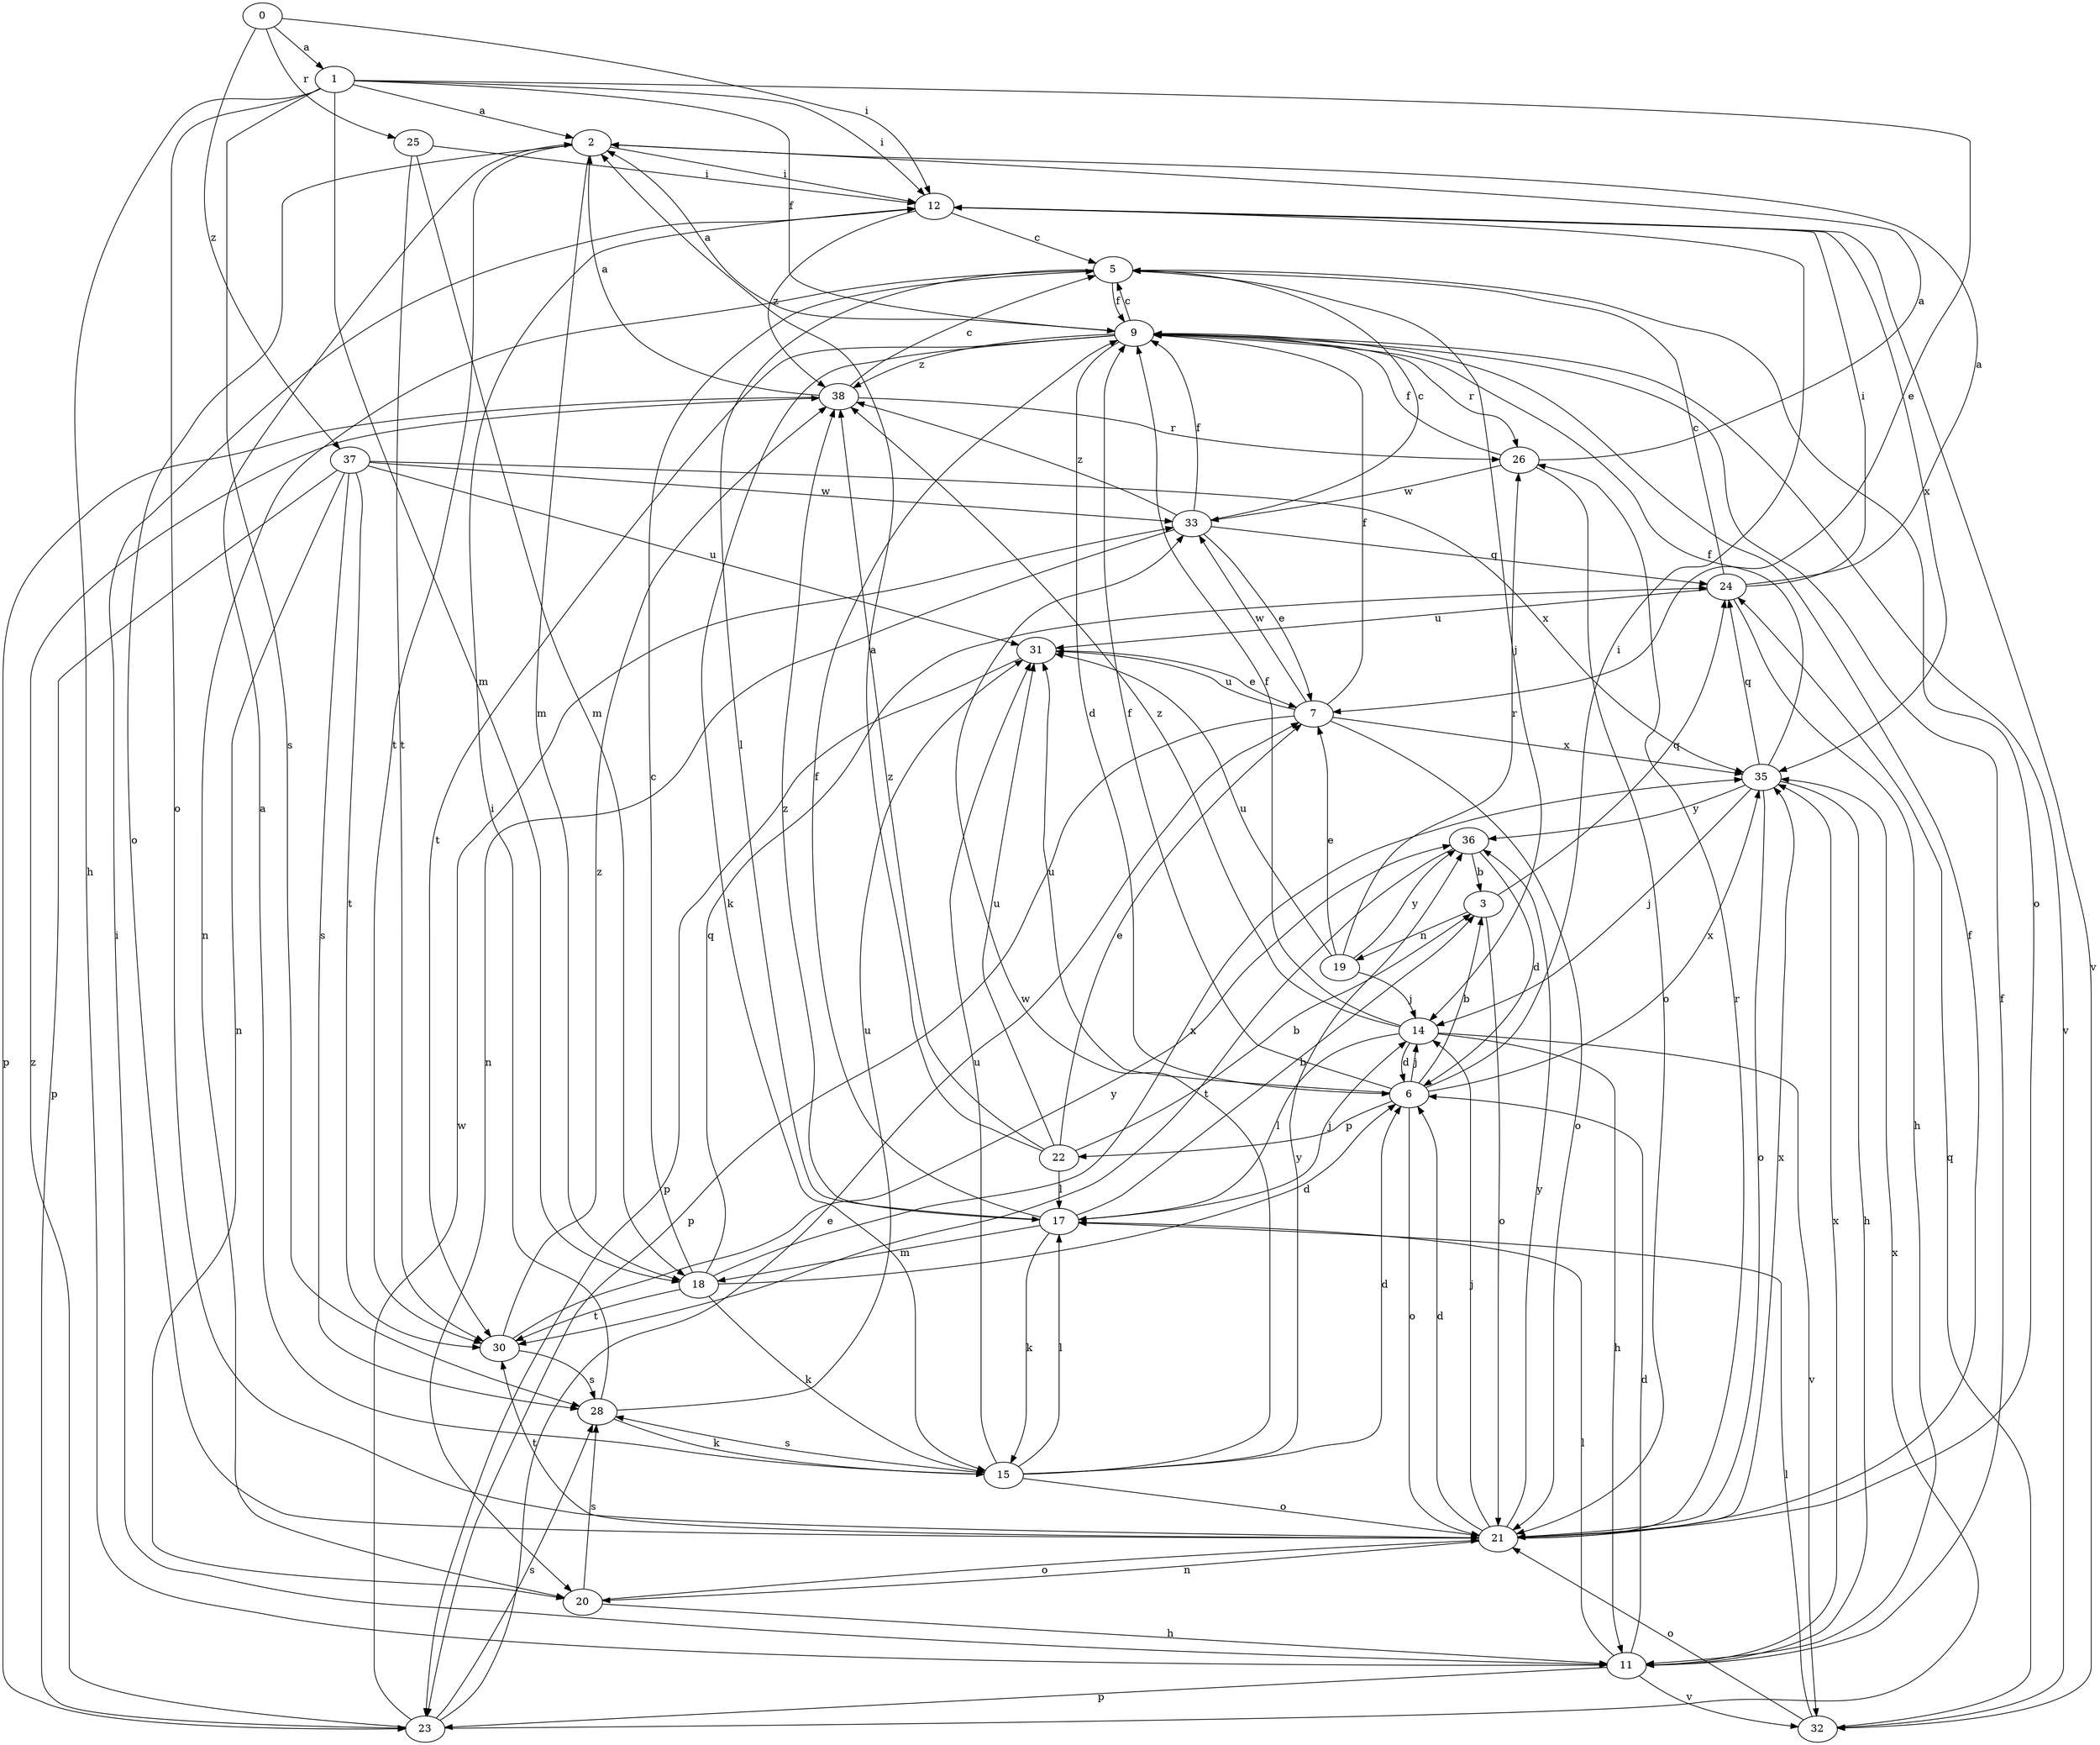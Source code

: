 strict digraph  {
0;
1;
2;
3;
5;
6;
7;
9;
11;
12;
14;
15;
17;
18;
19;
20;
21;
22;
23;
24;
25;
26;
28;
30;
31;
32;
33;
35;
36;
37;
38;
0 -> 1  [label=a];
0 -> 12  [label=i];
0 -> 25  [label=r];
0 -> 37  [label=z];
1 -> 2  [label=a];
1 -> 7  [label=e];
1 -> 9  [label=f];
1 -> 11  [label=h];
1 -> 12  [label=i];
1 -> 18  [label=m];
1 -> 21  [label=o];
1 -> 28  [label=s];
2 -> 12  [label=i];
2 -> 18  [label=m];
2 -> 21  [label=o];
2 -> 30  [label=t];
3 -> 19  [label=n];
3 -> 21  [label=o];
3 -> 24  [label=q];
5 -> 9  [label=f];
5 -> 14  [label=j];
5 -> 17  [label=l];
5 -> 20  [label=n];
5 -> 21  [label=o];
6 -> 3  [label=b];
6 -> 9  [label=f];
6 -> 12  [label=i];
6 -> 14  [label=j];
6 -> 21  [label=o];
6 -> 22  [label=p];
6 -> 31  [label=u];
6 -> 35  [label=x];
7 -> 9  [label=f];
7 -> 21  [label=o];
7 -> 23  [label=p];
7 -> 31  [label=u];
7 -> 33  [label=w];
7 -> 35  [label=x];
9 -> 2  [label=a];
9 -> 5  [label=c];
9 -> 6  [label=d];
9 -> 15  [label=k];
9 -> 26  [label=r];
9 -> 30  [label=t];
9 -> 32  [label=v];
9 -> 38  [label=z];
11 -> 6  [label=d];
11 -> 9  [label=f];
11 -> 12  [label=i];
11 -> 17  [label=l];
11 -> 23  [label=p];
11 -> 32  [label=v];
11 -> 35  [label=x];
12 -> 5  [label=c];
12 -> 32  [label=v];
12 -> 35  [label=x];
12 -> 38  [label=z];
14 -> 6  [label=d];
14 -> 9  [label=f];
14 -> 11  [label=h];
14 -> 17  [label=l];
14 -> 32  [label=v];
14 -> 38  [label=z];
15 -> 2  [label=a];
15 -> 6  [label=d];
15 -> 17  [label=l];
15 -> 21  [label=o];
15 -> 28  [label=s];
15 -> 31  [label=u];
15 -> 33  [label=w];
15 -> 36  [label=y];
17 -> 3  [label=b];
17 -> 9  [label=f];
17 -> 14  [label=j];
17 -> 15  [label=k];
17 -> 18  [label=m];
17 -> 38  [label=z];
18 -> 5  [label=c];
18 -> 6  [label=d];
18 -> 15  [label=k];
18 -> 24  [label=q];
18 -> 30  [label=t];
18 -> 35  [label=x];
19 -> 7  [label=e];
19 -> 14  [label=j];
19 -> 26  [label=r];
19 -> 31  [label=u];
19 -> 36  [label=y];
20 -> 11  [label=h];
20 -> 21  [label=o];
20 -> 28  [label=s];
21 -> 6  [label=d];
21 -> 9  [label=f];
21 -> 14  [label=j];
21 -> 20  [label=n];
21 -> 26  [label=r];
21 -> 30  [label=t];
21 -> 35  [label=x];
21 -> 36  [label=y];
22 -> 2  [label=a];
22 -> 3  [label=b];
22 -> 7  [label=e];
22 -> 17  [label=l];
22 -> 31  [label=u];
22 -> 38  [label=z];
23 -> 7  [label=e];
23 -> 28  [label=s];
23 -> 33  [label=w];
23 -> 35  [label=x];
23 -> 38  [label=z];
24 -> 2  [label=a];
24 -> 5  [label=c];
24 -> 11  [label=h];
24 -> 12  [label=i];
24 -> 31  [label=u];
25 -> 12  [label=i];
25 -> 18  [label=m];
25 -> 30  [label=t];
26 -> 2  [label=a];
26 -> 9  [label=f];
26 -> 21  [label=o];
26 -> 33  [label=w];
28 -> 12  [label=i];
28 -> 15  [label=k];
28 -> 31  [label=u];
30 -> 28  [label=s];
30 -> 36  [label=y];
30 -> 38  [label=z];
31 -> 7  [label=e];
31 -> 23  [label=p];
32 -> 17  [label=l];
32 -> 21  [label=o];
32 -> 24  [label=q];
33 -> 5  [label=c];
33 -> 7  [label=e];
33 -> 9  [label=f];
33 -> 20  [label=n];
33 -> 24  [label=q];
33 -> 38  [label=z];
35 -> 9  [label=f];
35 -> 11  [label=h];
35 -> 14  [label=j];
35 -> 21  [label=o];
35 -> 24  [label=q];
35 -> 36  [label=y];
36 -> 3  [label=b];
36 -> 6  [label=d];
36 -> 30  [label=t];
37 -> 20  [label=n];
37 -> 23  [label=p];
37 -> 28  [label=s];
37 -> 30  [label=t];
37 -> 31  [label=u];
37 -> 33  [label=w];
37 -> 35  [label=x];
38 -> 2  [label=a];
38 -> 5  [label=c];
38 -> 23  [label=p];
38 -> 26  [label=r];
}
